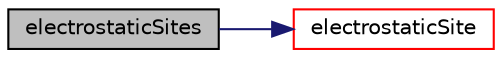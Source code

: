 digraph "electrostaticSites"
{
  bgcolor="transparent";
  edge [fontname="Helvetica",fontsize="10",labelfontname="Helvetica",labelfontsize="10"];
  node [fontname="Helvetica",fontsize="10",shape=record];
  rankdir="LR";
  Node1 [label="electrostaticSites",height=0.2,width=0.4,color="black", fillcolor="grey75", style="filled", fontcolor="black"];
  Node1 -> Node2 [color="midnightblue",fontsize="10",style="solid",fontname="Helvetica"];
  Node2 [label="electrostaticSite",height=0.2,width=0.4,color="red",URL="$a00379.html#a31404e9f791e6ed080aa06591482bcaa"];
}
